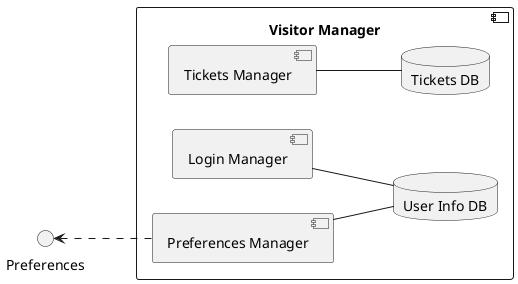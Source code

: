 @startuml visitor-manager
left to right direction
component "Visitor Manager" as vm {
    component "Login Manager" as lm
    component "Tickets Manager" as tm
    component "Preferences Manager" as pm
    database "User Info DB" as uidb
    database "Tickets DB" as tdb

    lm -- uidb
    pm -- uidb
    tm -- tdb
}

interface Preferences as pref
pm .up.> pref

@enduml